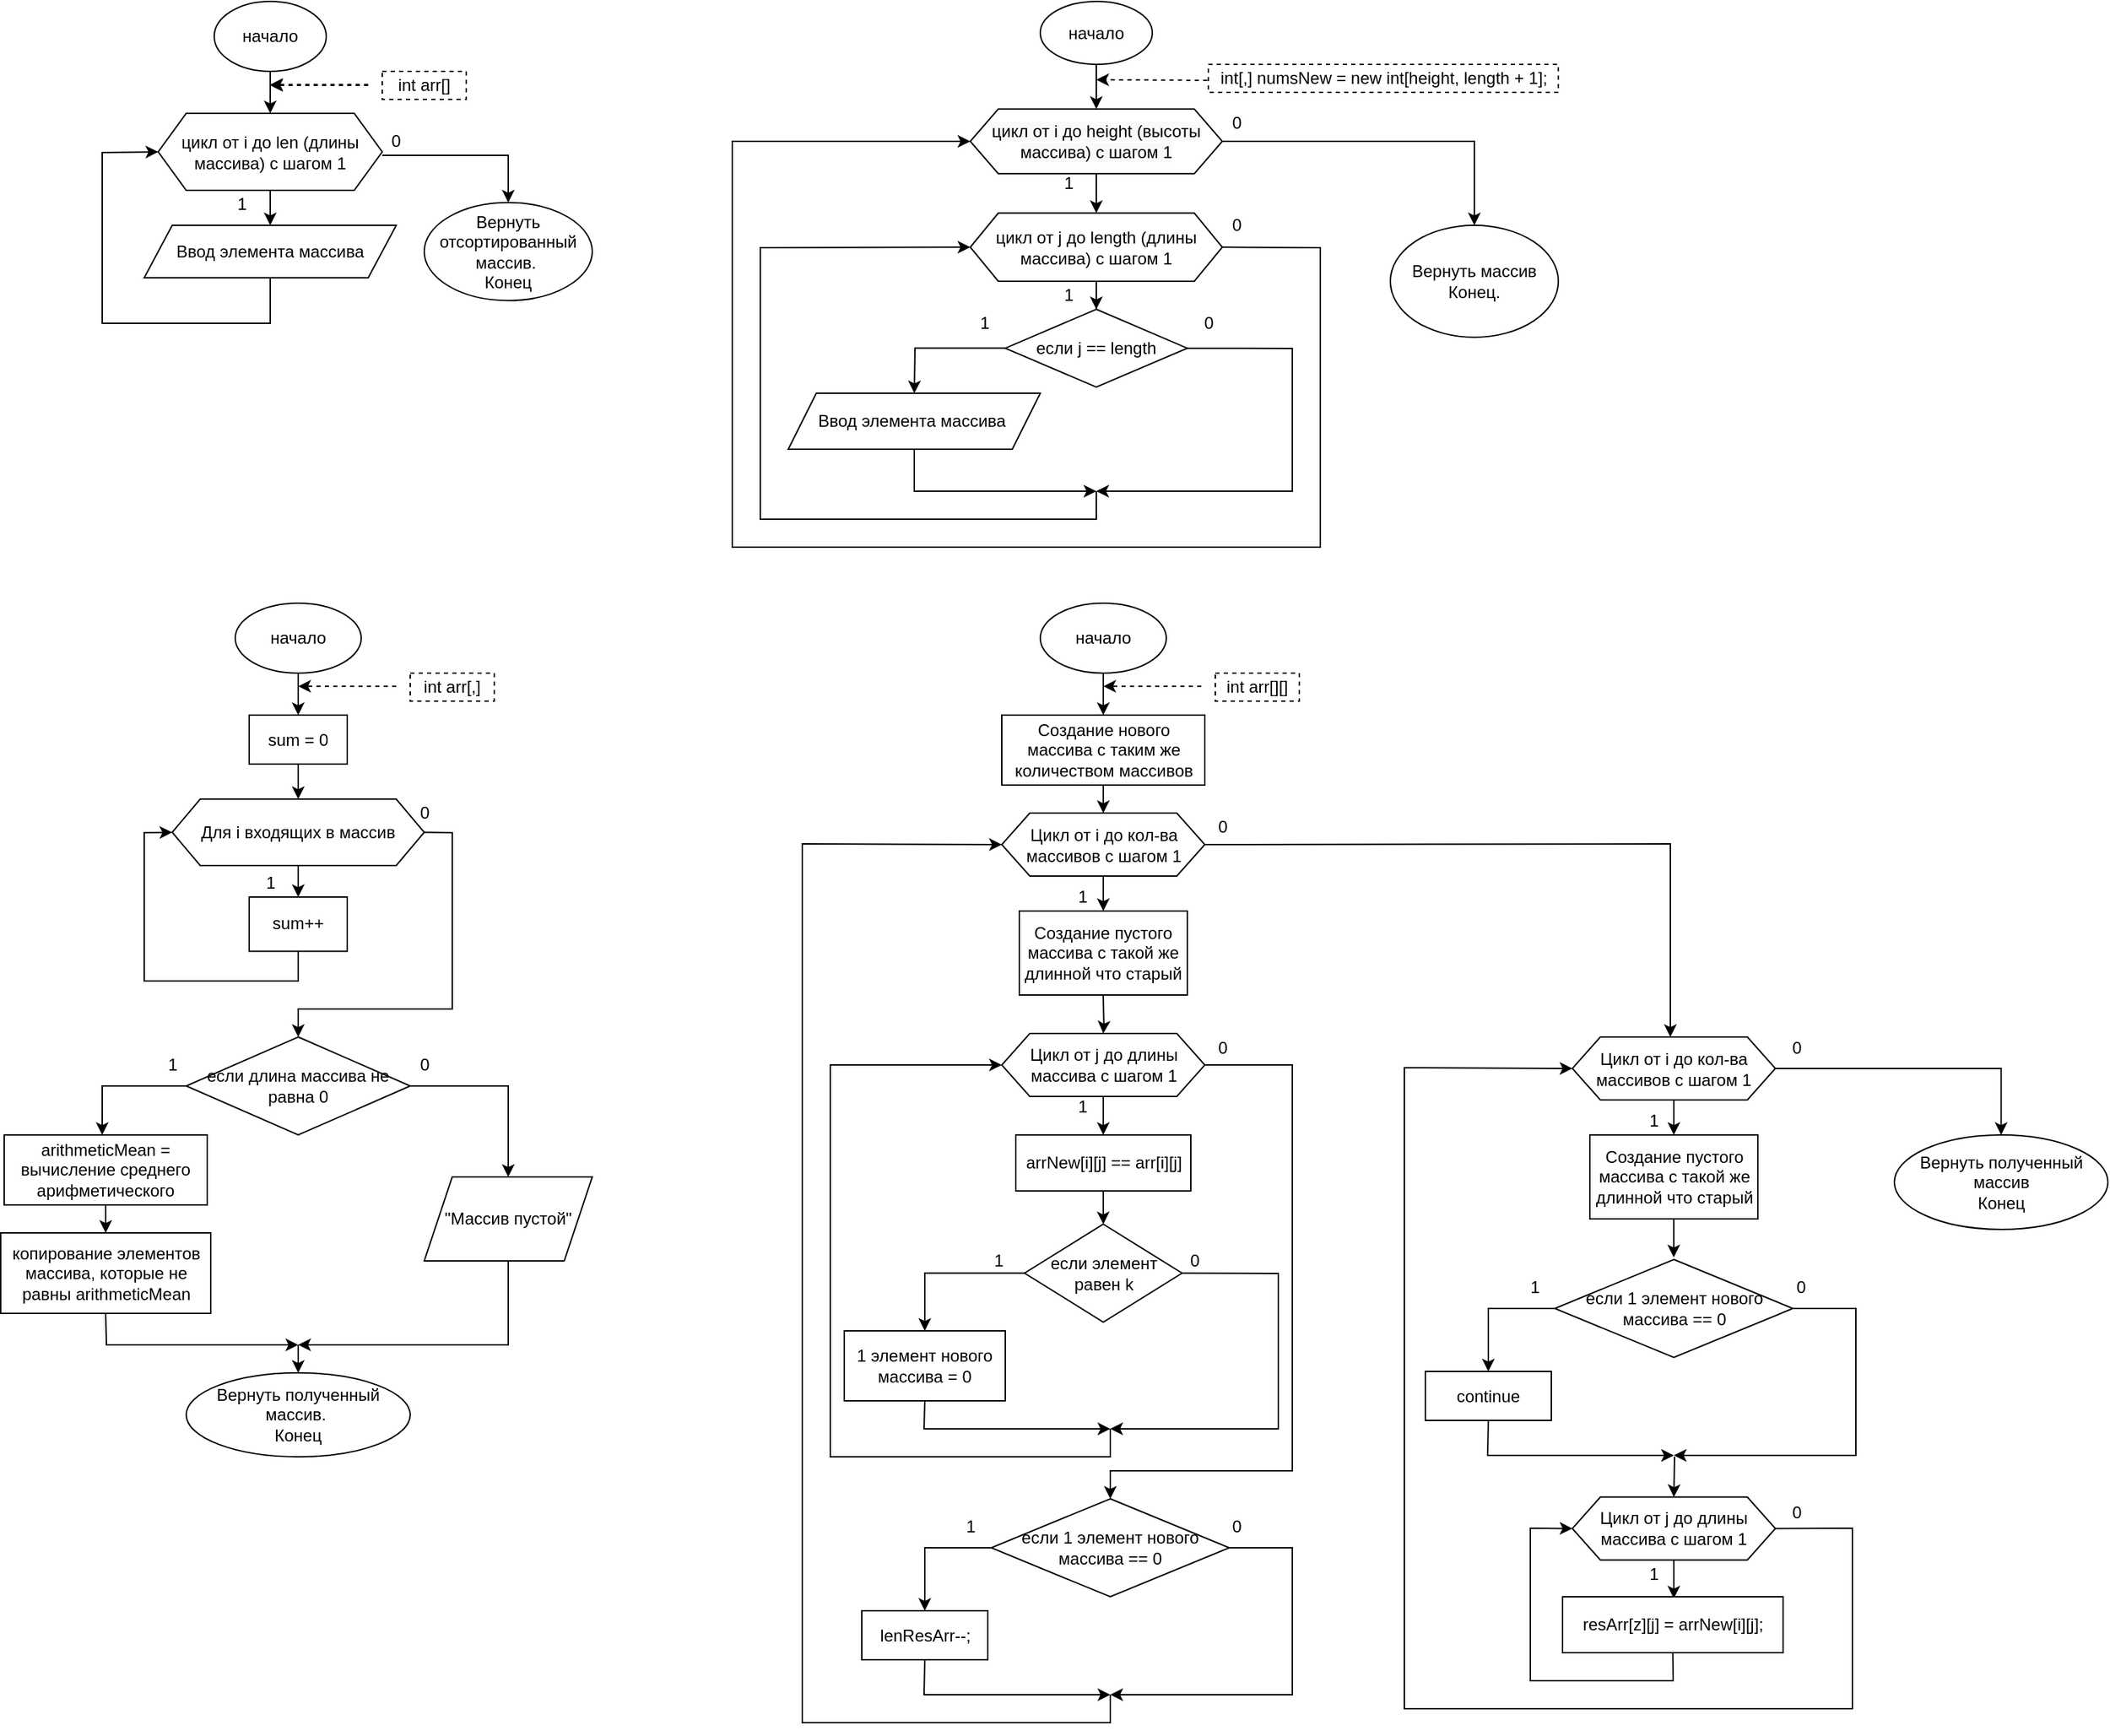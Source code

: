 <mxfile version="13.9.9" type="device"><diagram id="YvE3ww9FuUtWUQt_kFF2" name="Страница 1"><mxGraphModel dx="2557" dy="1012" grid="1" gridSize="10" guides="1" tooltips="1" connect="1" arrows="1" fold="1" page="1" pageScale="1" pageWidth="827" pageHeight="1169" math="0" shadow="0"><root><mxCell id="0"/><mxCell id="1" parent="0"/><mxCell id="-EGvyK6pEP8pN913MY3S-3" value="" style="edgeStyle=orthogonalEdgeStyle;rounded=0;orthogonalLoop=1;jettySize=auto;html=1;" parent="1" source="-EGvyK6pEP8pN913MY3S-1" target="-EGvyK6pEP8pN913MY3S-2" edge="1"><mxGeometry relative="1" as="geometry"/></mxCell><mxCell id="-EGvyK6pEP8pN913MY3S-1" value="начало" style="ellipse;whiteSpace=wrap;html=1;" parent="1" vertex="1"><mxGeometry x="120" y="40" width="80" height="50" as="geometry"/></mxCell><mxCell id="-EGvyK6pEP8pN913MY3S-5" value="" style="edgeStyle=orthogonalEdgeStyle;rounded=0;orthogonalLoop=1;jettySize=auto;html=1;" parent="1" source="-EGvyK6pEP8pN913MY3S-2" target="-EGvyK6pEP8pN913MY3S-4" edge="1"><mxGeometry relative="1" as="geometry"/></mxCell><mxCell id="-EGvyK6pEP8pN913MY3S-2" value="цикл от i до len (длины массива) с шагом 1" style="shape=hexagon;perimeter=hexagonPerimeter2;whiteSpace=wrap;html=1;fixedSize=1;" parent="1" vertex="1"><mxGeometry x="80" y="120" width="160" height="55" as="geometry"/></mxCell><mxCell id="-EGvyK6pEP8pN913MY3S-4" value="Ввод элемента массива" style="shape=parallelogram;perimeter=parallelogramPerimeter;whiteSpace=wrap;html=1;fixedSize=1;" parent="1" vertex="1"><mxGeometry x="70" y="200" width="180" height="37.5" as="geometry"/></mxCell><mxCell id="-EGvyK6pEP8pN913MY3S-6" value="" style="endArrow=classic;html=1;exitX=0.5;exitY=1;exitDx=0;exitDy=0;entryX=0;entryY=0.5;entryDx=0;entryDy=0;rounded=0;" parent="1" source="-EGvyK6pEP8pN913MY3S-4" target="-EGvyK6pEP8pN913MY3S-2" edge="1"><mxGeometry width="50" height="50" relative="1" as="geometry"><mxPoint x="390" y="250" as="sourcePoint"/><mxPoint x="440" y="200" as="targetPoint"/><Array as="points"><mxPoint x="160" y="270"/><mxPoint x="40" y="270"/><mxPoint x="40" y="148"/></Array></mxGeometry></mxCell><mxCell id="-EGvyK6pEP8pN913MY3S-7" value="1" style="text;html=1;strokeColor=none;fillColor=none;align=center;verticalAlign=middle;whiteSpace=wrap;rounded=0;" parent="1" vertex="1"><mxGeometry x="120" y="175" width="40" height="20" as="geometry"/></mxCell><mxCell id="-EGvyK6pEP8pN913MY3S-9" style="edgeStyle=orthogonalEdgeStyle;rounded=0;orthogonalLoop=1;jettySize=auto;html=1;exitX=0.25;exitY=1;exitDx=0;exitDy=0;" parent="1" source="-EGvyK6pEP8pN913MY3S-8" target="-EGvyK6pEP8pN913MY3S-10" edge="1"><mxGeometry relative="1" as="geometry"><mxPoint x="330" y="180" as="targetPoint"/><Array as="points"><mxPoint x="330" y="150"/></Array></mxGeometry></mxCell><mxCell id="-EGvyK6pEP8pN913MY3S-8" value="0" style="text;html=1;strokeColor=none;fillColor=none;align=center;verticalAlign=middle;whiteSpace=wrap;rounded=0;" parent="1" vertex="1"><mxGeometry x="230" y="130" width="40" height="20" as="geometry"/></mxCell><mxCell id="-EGvyK6pEP8pN913MY3S-10" value="Вернуть отсортированный массив.&amp;nbsp;&lt;br&gt;Конец" style="ellipse;whiteSpace=wrap;html=1;" parent="1" vertex="1"><mxGeometry x="270" y="183.75" width="120" height="70" as="geometry"/></mxCell><mxCell id="-EGvyK6pEP8pN913MY3S-15" value="" style="edgeStyle=orthogonalEdgeStyle;rounded=0;orthogonalLoop=1;jettySize=auto;html=1;" parent="1" source="-EGvyK6pEP8pN913MY3S-11" target="-EGvyK6pEP8pN913MY3S-14" edge="1"><mxGeometry relative="1" as="geometry"/></mxCell><mxCell id="-EGvyK6pEP8pN913MY3S-11" value="начало" style="ellipse;whiteSpace=wrap;html=1;" parent="1" vertex="1"><mxGeometry x="710" y="40" width="80" height="45" as="geometry"/></mxCell><mxCell id="-EGvyK6pEP8pN913MY3S-12" value="int arr[]" style="text;html=1;fillColor=none;align=center;verticalAlign=middle;whiteSpace=wrap;rounded=0;strokeColor=#000000;dashed=1;" parent="1" vertex="1"><mxGeometry x="240" y="90" width="60" height="20" as="geometry"/></mxCell><mxCell id="-EGvyK6pEP8pN913MY3S-13" value="" style="endArrow=classic;html=1;dashed=1;" parent="1" edge="1"><mxGeometry width="50" height="50" relative="1" as="geometry"><mxPoint x="230" y="100" as="sourcePoint"/><mxPoint x="160" y="100" as="targetPoint"/></mxGeometry></mxCell><mxCell id="-EGvyK6pEP8pN913MY3S-17" value="" style="edgeStyle=orthogonalEdgeStyle;rounded=0;orthogonalLoop=1;jettySize=auto;html=1;" parent="1" source="-EGvyK6pEP8pN913MY3S-14" target="-EGvyK6pEP8pN913MY3S-16" edge="1"><mxGeometry relative="1" as="geometry"/></mxCell><mxCell id="-EGvyK6pEP8pN913MY3S-14" value="&lt;span style=&quot;color: rgb(0 , 0 , 0) ; font-family: &amp;#34;helvetica&amp;#34; ; font-size: 12px ; font-style: normal ; font-weight: 400 ; letter-spacing: normal ; text-align: center ; text-indent: 0px ; text-transform: none ; word-spacing: 0px ; background-color: rgb(248 , 249 , 250) ; display: inline ; float: none&quot;&gt;цикл от i до height (высоты массива) с шагом 1&lt;/span&gt;" style="shape=hexagon;perimeter=hexagonPerimeter2;whiteSpace=wrap;html=1;fixedSize=1;" parent="1" vertex="1"><mxGeometry x="660" y="116.88" width="180" height="46.25" as="geometry"/></mxCell><mxCell id="-EGvyK6pEP8pN913MY3S-19" value="" style="edgeStyle=orthogonalEdgeStyle;rounded=0;orthogonalLoop=1;jettySize=auto;html=1;" parent="1" source="-EGvyK6pEP8pN913MY3S-16" target="-EGvyK6pEP8pN913MY3S-18" edge="1"><mxGeometry relative="1" as="geometry"/></mxCell><mxCell id="-EGvyK6pEP8pN913MY3S-16" value="&lt;span style=&quot;font-family: &amp;#34;helvetica&amp;#34;&quot;&gt;цикл от j до length (длины массива) с шагом 1&lt;/span&gt;" style="shape=hexagon;perimeter=hexagonPerimeter2;whiteSpace=wrap;html=1;fixedSize=1;" parent="1" vertex="1"><mxGeometry x="660" y="191.25" width="180" height="48.75" as="geometry"/></mxCell><mxCell id="-EGvyK6pEP8pN913MY3S-21" value="" style="edgeStyle=orthogonalEdgeStyle;rounded=0;orthogonalLoop=1;jettySize=auto;html=1;" parent="1" source="-EGvyK6pEP8pN913MY3S-18" edge="1"><mxGeometry relative="1" as="geometry"><mxPoint x="620" y="319.995" as="targetPoint"/></mxGeometry></mxCell><mxCell id="-EGvyK6pEP8pN913MY3S-18" value="если j == length" style="rhombus;whiteSpace=wrap;html=1;" parent="1" vertex="1"><mxGeometry x="685" y="260" width="130" height="55.63" as="geometry"/></mxCell><mxCell id="-EGvyK6pEP8pN913MY3S-22" value="Ввод элемента массива&amp;nbsp;" style="shape=parallelogram;perimeter=parallelogramPerimeter;whiteSpace=wrap;html=1;fixedSize=1;strokeColor=#000000;" parent="1" vertex="1"><mxGeometry x="530" y="320" width="180" height="40" as="geometry"/></mxCell><mxCell id="-EGvyK6pEP8pN913MY3S-23" value="int[,] numsNew = new int[height, length + 1];" style="text;html=1;align=center;verticalAlign=middle;resizable=0;points=[];autosize=1;dashed=1;strokeColor=#000000;" parent="1" vertex="1"><mxGeometry x="830" y="85" width="250" height="20" as="geometry"/></mxCell><mxCell id="-EGvyK6pEP8pN913MY3S-24" value="" style="endArrow=classic;html=1;exitX=-0.003;exitY=0.57;exitDx=0;exitDy=0;exitPerimeter=0;dashed=1;" parent="1" source="-EGvyK6pEP8pN913MY3S-23" edge="1"><mxGeometry width="50" height="50" relative="1" as="geometry"><mxPoint x="690" y="290" as="sourcePoint"/><mxPoint x="750" y="96" as="targetPoint"/></mxGeometry></mxCell><mxCell id="-EGvyK6pEP8pN913MY3S-25" value="1" style="text;html=1;align=center;verticalAlign=middle;resizable=0;points=[];autosize=1;" parent="1" vertex="1"><mxGeometry x="720" y="160" width="20" height="20" as="geometry"/></mxCell><mxCell id="-EGvyK6pEP8pN913MY3S-26" value="1" style="text;html=1;align=center;verticalAlign=middle;resizable=0;points=[];autosize=1;" parent="1" vertex="1"><mxGeometry x="720" y="240" width="20" height="20" as="geometry"/></mxCell><mxCell id="-EGvyK6pEP8pN913MY3S-27" value="1" style="text;html=1;align=center;verticalAlign=middle;resizable=0;points=[];autosize=1;" parent="1" vertex="1"><mxGeometry x="660" y="260" width="20" height="20" as="geometry"/></mxCell><mxCell id="-EGvyK6pEP8pN913MY3S-28" value="0" style="text;html=1;align=center;verticalAlign=middle;resizable=0;points=[];autosize=1;" parent="1" vertex="1"><mxGeometry x="820" y="260" width="20" height="20" as="geometry"/></mxCell><mxCell id="-EGvyK6pEP8pN913MY3S-29" value="" style="endArrow=classic;html=1;exitX=0.5;exitY=1;exitDx=0;exitDy=0;rounded=0;" parent="1" source="-EGvyK6pEP8pN913MY3S-22" edge="1"><mxGeometry width="50" height="50" relative="1" as="geometry"><mxPoint x="690" y="290" as="sourcePoint"/><mxPoint x="750" y="390" as="targetPoint"/><Array as="points"><mxPoint x="620" y="390"/></Array></mxGeometry></mxCell><mxCell id="-EGvyK6pEP8pN913MY3S-30" value="" style="endArrow=classic;html=1;rounded=0;exitX=1;exitY=0.5;exitDx=0;exitDy=0;" parent="1" source="-EGvyK6pEP8pN913MY3S-18" edge="1"><mxGeometry width="50" height="50" relative="1" as="geometry"><mxPoint x="690" y="290" as="sourcePoint"/><mxPoint x="750" y="390" as="targetPoint"/><Array as="points"><mxPoint x="890" y="288"/><mxPoint x="890" y="390"/></Array></mxGeometry></mxCell><mxCell id="-EGvyK6pEP8pN913MY3S-31" value="" style="endArrow=classic;html=1;rounded=0;entryX=0;entryY=0.5;entryDx=0;entryDy=0;" parent="1" target="-EGvyK6pEP8pN913MY3S-16" edge="1"><mxGeometry width="50" height="50" relative="1" as="geometry"><mxPoint x="750" y="390" as="sourcePoint"/><mxPoint x="620" y="240" as="targetPoint"/><Array as="points"><mxPoint x="750" y="410"/><mxPoint x="510" y="410"/><mxPoint x="510" y="216"/></Array></mxGeometry></mxCell><mxCell id="-EGvyK6pEP8pN913MY3S-32" value="" style="endArrow=classic;html=1;exitX=1;exitY=0.5;exitDx=0;exitDy=0;rounded=0;entryX=0;entryY=0.5;entryDx=0;entryDy=0;" parent="1" source="-EGvyK6pEP8pN913MY3S-16" target="-EGvyK6pEP8pN913MY3S-14" edge="1"><mxGeometry width="50" height="50" relative="1" as="geometry"><mxPoint x="570" y="290" as="sourcePoint"/><mxPoint x="620" y="240" as="targetPoint"/><Array as="points"><mxPoint x="910" y="216"/><mxPoint x="910" y="430"/><mxPoint x="490" y="430"/><mxPoint x="490" y="140"/></Array></mxGeometry></mxCell><mxCell id="-EGvyK6pEP8pN913MY3S-34" value="Вернуть массив&lt;br&gt;Конец." style="ellipse;whiteSpace=wrap;html=1;strokeColor=#000000;" parent="1" vertex="1"><mxGeometry x="960" y="200" width="120" height="80" as="geometry"/></mxCell><mxCell id="-EGvyK6pEP8pN913MY3S-35" value="" style="endArrow=classic;html=1;exitX=1;exitY=0.5;exitDx=0;exitDy=0;entryX=0.5;entryY=0;entryDx=0;entryDy=0;rounded=0;" parent="1" source="-EGvyK6pEP8pN913MY3S-14" target="-EGvyK6pEP8pN913MY3S-34" edge="1"><mxGeometry width="50" height="50" relative="1" as="geometry"><mxPoint x="690" y="290" as="sourcePoint"/><mxPoint x="740" y="240" as="targetPoint"/><Array as="points"><mxPoint x="1020" y="140"/></Array></mxGeometry></mxCell><mxCell id="-EGvyK6pEP8pN913MY3S-36" value="0" style="text;html=1;align=center;verticalAlign=middle;resizable=0;points=[];autosize=1;" parent="1" vertex="1"><mxGeometry x="840" y="190" width="20" height="20" as="geometry"/></mxCell><mxCell id="-EGvyK6pEP8pN913MY3S-37" value="0" style="text;html=1;align=center;verticalAlign=middle;resizable=0;points=[];autosize=1;" parent="1" vertex="1"><mxGeometry x="840" y="116.88" width="20" height="20" as="geometry"/></mxCell><mxCell id="VKyMRZ_45ae_MvcnyKHs-5" value="" style="edgeStyle=orthogonalEdgeStyle;rounded=0;orthogonalLoop=1;jettySize=auto;html=1;" edge="1" parent="1" source="VKyMRZ_45ae_MvcnyKHs-1" target="VKyMRZ_45ae_MvcnyKHs-4"><mxGeometry relative="1" as="geometry"/></mxCell><mxCell id="VKyMRZ_45ae_MvcnyKHs-1" value="начало" style="ellipse;whiteSpace=wrap;html=1;" vertex="1" parent="1"><mxGeometry x="135" y="470" width="90" height="50" as="geometry"/></mxCell><mxCell id="VKyMRZ_45ae_MvcnyKHs-7" value="" style="edgeStyle=orthogonalEdgeStyle;rounded=0;orthogonalLoop=1;jettySize=auto;html=1;" edge="1" parent="1" source="VKyMRZ_45ae_MvcnyKHs-4" target="VKyMRZ_45ae_MvcnyKHs-6"><mxGeometry relative="1" as="geometry"/></mxCell><mxCell id="VKyMRZ_45ae_MvcnyKHs-4" value="sum = 0" style="whiteSpace=wrap;html=1;" vertex="1" parent="1"><mxGeometry x="145" y="550" width="70" height="35" as="geometry"/></mxCell><mxCell id="VKyMRZ_45ae_MvcnyKHs-9" value="" style="edgeStyle=orthogonalEdgeStyle;rounded=0;orthogonalLoop=1;jettySize=auto;html=1;" edge="1" parent="1" source="VKyMRZ_45ae_MvcnyKHs-6" target="VKyMRZ_45ae_MvcnyKHs-8"><mxGeometry relative="1" as="geometry"/></mxCell><mxCell id="VKyMRZ_45ae_MvcnyKHs-6" value="Для i входящих в массив" style="shape=hexagon;perimeter=hexagonPerimeter2;whiteSpace=wrap;html=1;fixedSize=1;" vertex="1" parent="1"><mxGeometry x="90" y="610" width="180" height="47.5" as="geometry"/></mxCell><mxCell id="VKyMRZ_45ae_MvcnyKHs-8" value="sum++" style="whiteSpace=wrap;html=1;" vertex="1" parent="1"><mxGeometry x="145" y="680" width="70" height="38.75" as="geometry"/></mxCell><mxCell id="VKyMRZ_45ae_MvcnyKHs-11" value="" style="endArrow=classic;html=1;rounded=0;entryX=0;entryY=0.5;entryDx=0;entryDy=0;exitX=0.5;exitY=1;exitDx=0;exitDy=0;" edge="1" parent="1" source="VKyMRZ_45ae_MvcnyKHs-8" target="VKyMRZ_45ae_MvcnyKHs-6"><mxGeometry width="50" height="50" relative="1" as="geometry"><mxPoint x="320" y="500" as="sourcePoint"/><mxPoint x="370" y="450" as="targetPoint"/><Array as="points"><mxPoint x="180" y="740"/><mxPoint x="70" y="740"/><mxPoint x="70" y="634"/></Array></mxGeometry></mxCell><mxCell id="VKyMRZ_45ae_MvcnyKHs-12" value="" style="endArrow=classic;html=1;exitX=1;exitY=0.5;exitDx=0;exitDy=0;rounded=0;" edge="1" parent="1" source="VKyMRZ_45ae_MvcnyKHs-6"><mxGeometry width="50" height="50" relative="1" as="geometry"><mxPoint x="320" y="500" as="sourcePoint"/><mxPoint x="180" y="780" as="targetPoint"/><Array as="points"><mxPoint x="290" y="634"/><mxPoint x="290" y="760"/><mxPoint x="180" y="760"/></Array></mxGeometry></mxCell><mxCell id="VKyMRZ_45ae_MvcnyKHs-15" value="" style="edgeStyle=orthogonalEdgeStyle;rounded=0;orthogonalLoop=1;jettySize=auto;html=1;startArrow=none;startFill=0;" edge="1" parent="1" source="VKyMRZ_45ae_MvcnyKHs-13" target="VKyMRZ_45ae_MvcnyKHs-14"><mxGeometry relative="1" as="geometry"><Array as="points"><mxPoint x="180" y="815"/><mxPoint x="40" y="815"/></Array></mxGeometry></mxCell><mxCell id="VKyMRZ_45ae_MvcnyKHs-20" value="" style="edgeStyle=orthogonalEdgeStyle;rounded=0;orthogonalLoop=1;jettySize=auto;html=1;startArrow=none;startFill=0;" edge="1" parent="1" source="VKyMRZ_45ae_MvcnyKHs-13" target="VKyMRZ_45ae_MvcnyKHs-19"><mxGeometry relative="1" as="geometry"/></mxCell><mxCell id="VKyMRZ_45ae_MvcnyKHs-13" value="если длина массива не равна 0" style="rhombus;whiteSpace=wrap;html=1;" vertex="1" parent="1"><mxGeometry x="100" y="780" width="160" height="70" as="geometry"/></mxCell><mxCell id="VKyMRZ_45ae_MvcnyKHs-17" value="" style="edgeStyle=orthogonalEdgeStyle;rounded=0;orthogonalLoop=1;jettySize=auto;html=1;startArrow=none;startFill=0;" edge="1" parent="1" source="VKyMRZ_45ae_MvcnyKHs-14" target="VKyMRZ_45ae_MvcnyKHs-16"><mxGeometry relative="1" as="geometry"/></mxCell><mxCell id="VKyMRZ_45ae_MvcnyKHs-14" value="arithmeticMean = вычисление среднего арифметического" style="whiteSpace=wrap;html=1;" vertex="1" parent="1"><mxGeometry x="-30" y="850" width="145" height="50" as="geometry"/></mxCell><mxCell id="VKyMRZ_45ae_MvcnyKHs-16" value="копирование элементов массива, которые не равны&amp;nbsp;arithmeticMean" style="whiteSpace=wrap;html=1;" vertex="1" parent="1"><mxGeometry x="-32.5" y="920" width="150" height="57.5" as="geometry"/></mxCell><mxCell id="VKyMRZ_45ae_MvcnyKHs-19" value="&quot;Массив пустой&quot;" style="shape=parallelogram;perimeter=parallelogramPerimeter;whiteSpace=wrap;html=1;fixedSize=1;" vertex="1" parent="1"><mxGeometry x="270" y="880" width="120" height="60" as="geometry"/></mxCell><mxCell id="VKyMRZ_45ae_MvcnyKHs-21" value="" style="endArrow=classic;html=1;rounded=0;exitX=0.5;exitY=1;exitDx=0;exitDy=0;" edge="1" parent="1" source="VKyMRZ_45ae_MvcnyKHs-16"><mxGeometry width="50" height="50" relative="1" as="geometry"><mxPoint x="320" y="910" as="sourcePoint"/><mxPoint x="180" y="1000" as="targetPoint"/><Array as="points"><mxPoint x="43" y="1000"/></Array></mxGeometry></mxCell><mxCell id="VKyMRZ_45ae_MvcnyKHs-22" value="" style="endArrow=classic;html=1;exitX=0.5;exitY=1;exitDx=0;exitDy=0;rounded=0;" edge="1" parent="1" source="VKyMRZ_45ae_MvcnyKHs-19"><mxGeometry width="50" height="50" relative="1" as="geometry"><mxPoint x="320" y="910" as="sourcePoint"/><mxPoint x="180" y="1000" as="targetPoint"/><Array as="points"><mxPoint x="330" y="1000"/></Array></mxGeometry></mxCell><mxCell id="VKyMRZ_45ae_MvcnyKHs-23" value="" style="endArrow=classic;html=1;" edge="1" parent="1" target="VKyMRZ_45ae_MvcnyKHs-24"><mxGeometry width="50" height="50" relative="1" as="geometry"><mxPoint x="180" y="1000" as="sourcePoint"/><mxPoint x="180" y="1030" as="targetPoint"/></mxGeometry></mxCell><mxCell id="VKyMRZ_45ae_MvcnyKHs-24" value="Вернуть полученный массив.&amp;nbsp;&lt;br&gt;Конец" style="ellipse;whiteSpace=wrap;html=1;" vertex="1" parent="1"><mxGeometry x="100" y="1020" width="160" height="60" as="geometry"/></mxCell><mxCell id="VKyMRZ_45ae_MvcnyKHs-25" value="1" style="text;html=1;align=center;verticalAlign=middle;resizable=0;points=[];autosize=1;" vertex="1" parent="1"><mxGeometry x="150" y="660" width="20" height="20" as="geometry"/></mxCell><mxCell id="VKyMRZ_45ae_MvcnyKHs-26" value="0" style="text;html=1;align=center;verticalAlign=middle;resizable=0;points=[];autosize=1;" vertex="1" parent="1"><mxGeometry x="260" y="610" width="20" height="20" as="geometry"/></mxCell><mxCell id="VKyMRZ_45ae_MvcnyKHs-27" value="1" style="text;html=1;align=center;verticalAlign=middle;resizable=0;points=[];autosize=1;" vertex="1" parent="1"><mxGeometry x="80" y="790" width="20" height="20" as="geometry"/></mxCell><mxCell id="VKyMRZ_45ae_MvcnyKHs-28" value="0" style="text;html=1;align=center;verticalAlign=middle;resizable=0;points=[];autosize=1;" vertex="1" parent="1"><mxGeometry x="260" y="790" width="20" height="20" as="geometry"/></mxCell><mxCell id="VKyMRZ_45ae_MvcnyKHs-29" value="" style="endArrow=classic;html=1;dashed=1;" edge="1" parent="1"><mxGeometry width="50" height="50" relative="1" as="geometry"><mxPoint x="230" y="99.41" as="sourcePoint"/><mxPoint x="160" y="99.41" as="targetPoint"/></mxGeometry></mxCell><mxCell id="VKyMRZ_45ae_MvcnyKHs-31" value="int arr[,]" style="text;html=1;fillColor=none;align=center;verticalAlign=middle;whiteSpace=wrap;rounded=0;strokeColor=#000000;dashed=1;" vertex="1" parent="1"><mxGeometry x="260" y="520" width="60" height="20" as="geometry"/></mxCell><mxCell id="VKyMRZ_45ae_MvcnyKHs-32" value="" style="endArrow=classic;html=1;dashed=1;" edge="1" parent="1"><mxGeometry width="50" height="50" relative="1" as="geometry"><mxPoint x="250" y="529.41" as="sourcePoint"/><mxPoint x="180" y="529.41" as="targetPoint"/></mxGeometry></mxCell><mxCell id="VKyMRZ_45ae_MvcnyKHs-33" value="" style="edgeStyle=orthogonalEdgeStyle;rounded=0;orthogonalLoop=1;jettySize=auto;html=1;" edge="1" parent="1" source="VKyMRZ_45ae_MvcnyKHs-34"><mxGeometry relative="1" as="geometry"><mxPoint x="755" y="550.0" as="targetPoint"/></mxGeometry></mxCell><mxCell id="VKyMRZ_45ae_MvcnyKHs-34" value="начало" style="ellipse;whiteSpace=wrap;html=1;" vertex="1" parent="1"><mxGeometry x="710" y="470" width="90" height="50" as="geometry"/></mxCell><mxCell id="VKyMRZ_45ae_MvcnyKHs-35" value="int arr[][]" style="text;html=1;fillColor=none;align=center;verticalAlign=middle;whiteSpace=wrap;rounded=0;strokeColor=#000000;dashed=1;" vertex="1" parent="1"><mxGeometry x="835" y="520" width="60" height="20" as="geometry"/></mxCell><mxCell id="VKyMRZ_45ae_MvcnyKHs-36" value="" style="endArrow=classic;html=1;dashed=1;" edge="1" parent="1"><mxGeometry width="50" height="50" relative="1" as="geometry"><mxPoint x="825" y="529.41" as="sourcePoint"/><mxPoint x="755" y="529.41" as="targetPoint"/></mxGeometry></mxCell><mxCell id="VKyMRZ_45ae_MvcnyKHs-39" value="" style="edgeStyle=orthogonalEdgeStyle;rounded=0;orthogonalLoop=1;jettySize=auto;html=1;startArrow=none;startFill=0;" edge="1" parent="1" source="VKyMRZ_45ae_MvcnyKHs-37" target="VKyMRZ_45ae_MvcnyKHs-38"><mxGeometry relative="1" as="geometry"/></mxCell><mxCell id="VKyMRZ_45ae_MvcnyKHs-37" value="Создание нового массива с таким же количеством массивов" style="rounded=0;whiteSpace=wrap;html=1;" vertex="1" parent="1"><mxGeometry x="682.5" y="550" width="145" height="50" as="geometry"/></mxCell><mxCell id="VKyMRZ_45ae_MvcnyKHs-41" value="" style="edgeStyle=orthogonalEdgeStyle;rounded=0;orthogonalLoop=1;jettySize=auto;html=1;startArrow=none;startFill=0;" edge="1" parent="1" source="VKyMRZ_45ae_MvcnyKHs-38" target="VKyMRZ_45ae_MvcnyKHs-40"><mxGeometry relative="1" as="geometry"/></mxCell><mxCell id="VKyMRZ_45ae_MvcnyKHs-38" value="Цикл от i до кол-ва массивов с шагом 1" style="shape=hexagon;perimeter=hexagonPerimeter2;whiteSpace=wrap;html=1;fixedSize=1;rounded=0;" vertex="1" parent="1"><mxGeometry x="682.5" y="620" width="145" height="45" as="geometry"/></mxCell><mxCell id="VKyMRZ_45ae_MvcnyKHs-40" value="Создание пустого массива с такой же длинной что старый" style="whiteSpace=wrap;html=1;rounded=0;" vertex="1" parent="1"><mxGeometry x="695" y="690" width="120" height="60" as="geometry"/></mxCell><mxCell id="VKyMRZ_45ae_MvcnyKHs-42" value="" style="edgeStyle=orthogonalEdgeStyle;rounded=0;orthogonalLoop=1;jettySize=auto;html=1;startArrow=none;startFill=0;" edge="1" parent="1" target="VKyMRZ_45ae_MvcnyKHs-43"><mxGeometry relative="1" as="geometry"><mxPoint x="754.941" y="750.0" as="sourcePoint"/></mxGeometry></mxCell><mxCell id="VKyMRZ_45ae_MvcnyKHs-45" value="" style="edgeStyle=orthogonalEdgeStyle;rounded=0;orthogonalLoop=1;jettySize=auto;html=1;startArrow=none;startFill=0;" edge="1" parent="1" source="VKyMRZ_45ae_MvcnyKHs-43" target="VKyMRZ_45ae_MvcnyKHs-44"><mxGeometry relative="1" as="geometry"/></mxCell><mxCell id="VKyMRZ_45ae_MvcnyKHs-43" value="Цикл от j до длины массива с шагом 1" style="shape=hexagon;perimeter=hexagonPerimeter2;whiteSpace=wrap;html=1;fixedSize=1;rounded=0;" vertex="1" parent="1"><mxGeometry x="682.5" y="777.5" width="145" height="45" as="geometry"/></mxCell><mxCell id="VKyMRZ_45ae_MvcnyKHs-47" value="" style="edgeStyle=orthogonalEdgeStyle;rounded=0;orthogonalLoop=1;jettySize=auto;html=1;startArrow=none;startFill=0;" edge="1" parent="1" source="VKyMRZ_45ae_MvcnyKHs-44" target="VKyMRZ_45ae_MvcnyKHs-46"><mxGeometry relative="1" as="geometry"/></mxCell><mxCell id="VKyMRZ_45ae_MvcnyKHs-44" value="arrNew[i][j] == arr[i][j]" style="whiteSpace=wrap;html=1;rounded=0;" vertex="1" parent="1"><mxGeometry x="692.5" y="850" width="125" height="40" as="geometry"/></mxCell><mxCell id="VKyMRZ_45ae_MvcnyKHs-49" value="" style="edgeStyle=orthogonalEdgeStyle;rounded=0;orthogonalLoop=1;jettySize=auto;html=1;startArrow=none;startFill=0;" edge="1" parent="1" source="VKyMRZ_45ae_MvcnyKHs-46" target="VKyMRZ_45ae_MvcnyKHs-48"><mxGeometry relative="1" as="geometry"/></mxCell><mxCell id="VKyMRZ_45ae_MvcnyKHs-46" value="если элемент равен k" style="rhombus;whiteSpace=wrap;html=1;rounded=0;" vertex="1" parent="1"><mxGeometry x="698.75" y="913.75" width="112.5" height="70" as="geometry"/></mxCell><mxCell id="VKyMRZ_45ae_MvcnyKHs-48" value="1 элемент нового массива = 0" style="whiteSpace=wrap;html=1;rounded=0;" vertex="1" parent="1"><mxGeometry x="570" y="990" width="115" height="50" as="geometry"/></mxCell><mxCell id="VKyMRZ_45ae_MvcnyKHs-50" value="" style="endArrow=classic;html=1;exitX=0.5;exitY=1;exitDx=0;exitDy=0;rounded=0;" edge="1" parent="1" source="VKyMRZ_45ae_MvcnyKHs-48"><mxGeometry width="50" height="50" relative="1" as="geometry"><mxPoint x="660" y="950" as="sourcePoint"/><mxPoint x="760" y="1060" as="targetPoint"/><Array as="points"><mxPoint x="627" y="1060"/></Array></mxGeometry></mxCell><mxCell id="VKyMRZ_45ae_MvcnyKHs-51" value="" style="endArrow=classic;html=1;rounded=0;exitX=1;exitY=0.5;exitDx=0;exitDy=0;" edge="1" parent="1" source="VKyMRZ_45ae_MvcnyKHs-46"><mxGeometry width="50" height="50" relative="1" as="geometry"><mxPoint x="660" y="950" as="sourcePoint"/><mxPoint x="760" y="1060" as="targetPoint"/><Array as="points"><mxPoint x="880" y="949"/><mxPoint x="880" y="1060"/></Array></mxGeometry></mxCell><mxCell id="VKyMRZ_45ae_MvcnyKHs-52" value="" style="endArrow=classic;html=1;rounded=0;entryX=0;entryY=0.5;entryDx=0;entryDy=0;" edge="1" parent="1" target="VKyMRZ_45ae_MvcnyKHs-43"><mxGeometry width="50" height="50" relative="1" as="geometry"><mxPoint x="760" y="1060" as="sourcePoint"/><mxPoint x="710" y="900" as="targetPoint"/><Array as="points"><mxPoint x="760" y="1080"/><mxPoint x="560" y="1080"/><mxPoint x="560" y="800"/></Array></mxGeometry></mxCell><mxCell id="VKyMRZ_45ae_MvcnyKHs-53" value="" style="endArrow=classic;html=1;rounded=0;exitX=1;exitY=0.5;exitDx=0;exitDy=0;" edge="1" parent="1" source="VKyMRZ_45ae_MvcnyKHs-43"><mxGeometry width="50" height="50" relative="1" as="geometry"><mxPoint x="660" y="950" as="sourcePoint"/><mxPoint x="760" y="1110" as="targetPoint"/><Array as="points"><mxPoint x="890" y="800"/><mxPoint x="890" y="1090"/><mxPoint x="760" y="1090"/></Array></mxGeometry></mxCell><mxCell id="VKyMRZ_45ae_MvcnyKHs-56" value="" style="edgeStyle=orthogonalEdgeStyle;rounded=0;orthogonalLoop=1;jettySize=auto;html=1;startArrow=none;startFill=0;" edge="1" parent="1" source="VKyMRZ_45ae_MvcnyKHs-54" target="VKyMRZ_45ae_MvcnyKHs-55"><mxGeometry relative="1" as="geometry"/></mxCell><mxCell id="VKyMRZ_45ae_MvcnyKHs-54" value="если 1 элемент нового массива == 0" style="rhombus;whiteSpace=wrap;html=1;" vertex="1" parent="1"><mxGeometry x="675" y="1110" width="170" height="70" as="geometry"/></mxCell><mxCell id="VKyMRZ_45ae_MvcnyKHs-55" value="lenResArr--;" style="whiteSpace=wrap;html=1;" vertex="1" parent="1"><mxGeometry x="582.5" y="1190" width="90" height="35" as="geometry"/></mxCell><mxCell id="VKyMRZ_45ae_MvcnyKHs-57" value="" style="endArrow=classic;html=1;rounded=0;exitX=0.5;exitY=1;exitDx=0;exitDy=0;" edge="1" parent="1" source="VKyMRZ_45ae_MvcnyKHs-55"><mxGeometry width="50" height="50" relative="1" as="geometry"><mxPoint x="660" y="1160" as="sourcePoint"/><mxPoint x="760" y="1250" as="targetPoint"/><Array as="points"><mxPoint x="627" y="1250"/></Array></mxGeometry></mxCell><mxCell id="VKyMRZ_45ae_MvcnyKHs-58" value="" style="endArrow=classic;html=1;rounded=0;exitX=1;exitY=0.5;exitDx=0;exitDy=0;" edge="1" parent="1" source="VKyMRZ_45ae_MvcnyKHs-54"><mxGeometry width="50" height="50" relative="1" as="geometry"><mxPoint x="660" y="1160" as="sourcePoint"/><mxPoint x="760" y="1250" as="targetPoint"/><Array as="points"><mxPoint x="890" y="1145"/><mxPoint x="890" y="1250"/></Array></mxGeometry></mxCell><mxCell id="VKyMRZ_45ae_MvcnyKHs-59" value="" style="endArrow=classic;html=1;entryX=0;entryY=0.5;entryDx=0;entryDy=0;rounded=0;" edge="1" parent="1" target="VKyMRZ_45ae_MvcnyKHs-38"><mxGeometry width="50" height="50" relative="1" as="geometry"><mxPoint x="760" y="1250" as="sourcePoint"/><mxPoint x="710" y="1110" as="targetPoint"/><Array as="points"><mxPoint x="760" y="1270"/><mxPoint x="540" y="1270"/><mxPoint x="540" y="642"/></Array></mxGeometry></mxCell><mxCell id="VKyMRZ_45ae_MvcnyKHs-60" value="1" style="text;html=1;align=center;verticalAlign=middle;resizable=0;points=[];autosize=1;" vertex="1" parent="1"><mxGeometry x="650" y="1120" width="20" height="20" as="geometry"/></mxCell><mxCell id="VKyMRZ_45ae_MvcnyKHs-61" value="0" style="text;html=1;align=center;verticalAlign=middle;resizable=0;points=[];autosize=1;" vertex="1" parent="1"><mxGeometry x="840" y="1120" width="20" height="20" as="geometry"/></mxCell><mxCell id="VKyMRZ_45ae_MvcnyKHs-62" value="1" style="text;html=1;align=center;verticalAlign=middle;resizable=0;points=[];autosize=1;" vertex="1" parent="1"><mxGeometry x="670" y="930" width="20" height="20" as="geometry"/></mxCell><mxCell id="VKyMRZ_45ae_MvcnyKHs-63" value="0" style="text;html=1;align=center;verticalAlign=middle;resizable=0;points=[];autosize=1;" vertex="1" parent="1"><mxGeometry x="810" y="930" width="20" height="20" as="geometry"/></mxCell><mxCell id="VKyMRZ_45ae_MvcnyKHs-64" value="1" style="text;html=1;align=center;verticalAlign=middle;resizable=0;points=[];autosize=1;" vertex="1" parent="1"><mxGeometry x="730" y="820" width="20" height="20" as="geometry"/></mxCell><mxCell id="VKyMRZ_45ae_MvcnyKHs-65" value="0" style="text;html=1;align=center;verticalAlign=middle;resizable=0;points=[];autosize=1;" vertex="1" parent="1"><mxGeometry x="830" y="777.5" width="20" height="20" as="geometry"/></mxCell><mxCell id="VKyMRZ_45ae_MvcnyKHs-66" value="1" style="text;html=1;align=center;verticalAlign=middle;resizable=0;points=[];autosize=1;" vertex="1" parent="1"><mxGeometry x="730" y="670" width="20" height="20" as="geometry"/></mxCell><mxCell id="VKyMRZ_45ae_MvcnyKHs-67" value="0" style="text;html=1;align=center;verticalAlign=middle;resizable=0;points=[];autosize=1;" vertex="1" parent="1"><mxGeometry x="830" y="620" width="20" height="20" as="geometry"/></mxCell><mxCell id="VKyMRZ_45ae_MvcnyKHs-68" value="" style="endArrow=classic;html=1;exitX=1;exitY=0.5;exitDx=0;exitDy=0;rounded=0;" edge="1" parent="1" source="VKyMRZ_45ae_MvcnyKHs-38"><mxGeometry width="50" height="50" relative="1" as="geometry"><mxPoint x="660" y="770" as="sourcePoint"/><mxPoint x="1160" y="780" as="targetPoint"/><Array as="points"><mxPoint x="1160" y="642"/></Array></mxGeometry></mxCell><mxCell id="VKyMRZ_45ae_MvcnyKHs-69" value="" style="edgeStyle=orthogonalEdgeStyle;rounded=0;orthogonalLoop=1;jettySize=auto;html=1;startArrow=none;startFill=0;" edge="1" parent="1" source="VKyMRZ_45ae_MvcnyKHs-70" target="VKyMRZ_45ae_MvcnyKHs-71"><mxGeometry relative="1" as="geometry"/></mxCell><mxCell id="VKyMRZ_45ae_MvcnyKHs-90" value="" style="edgeStyle=orthogonalEdgeStyle;rounded=0;orthogonalLoop=1;jettySize=auto;html=1;startArrow=none;startFill=0;" edge="1" parent="1" source="VKyMRZ_45ae_MvcnyKHs-70" target="VKyMRZ_45ae_MvcnyKHs-89"><mxGeometry relative="1" as="geometry"/></mxCell><mxCell id="VKyMRZ_45ae_MvcnyKHs-70" value="Цикл от i до кол-ва массивов с шагом 1" style="shape=hexagon;perimeter=hexagonPerimeter2;whiteSpace=wrap;html=1;fixedSize=1;rounded=0;" vertex="1" parent="1"><mxGeometry x="1090" y="780" width="145" height="45" as="geometry"/></mxCell><mxCell id="VKyMRZ_45ae_MvcnyKHs-71" value="Создание пустого массива с такой же длинной что старый" style="whiteSpace=wrap;html=1;rounded=0;" vertex="1" parent="1"><mxGeometry x="1102.5" y="850" width="120" height="60" as="geometry"/></mxCell><mxCell id="VKyMRZ_45ae_MvcnyKHs-72" value="" style="edgeStyle=orthogonalEdgeStyle;rounded=0;orthogonalLoop=1;jettySize=auto;html=1;startArrow=none;startFill=0;" edge="1" parent="1"><mxGeometry relative="1" as="geometry"><mxPoint x="1162.441" y="910.0" as="sourcePoint"/><mxPoint x="1162.441" y="937.5" as="targetPoint"/></mxGeometry></mxCell><mxCell id="VKyMRZ_45ae_MvcnyKHs-73" value="1" style="text;html=1;align=center;verticalAlign=middle;resizable=0;points=[];autosize=1;" vertex="1" parent="1"><mxGeometry x="1137.5" y="830" width="20" height="20" as="geometry"/></mxCell><mxCell id="VKyMRZ_45ae_MvcnyKHs-74" value="" style="edgeStyle=orthogonalEdgeStyle;rounded=0;orthogonalLoop=1;jettySize=auto;html=1;startArrow=none;startFill=0;" edge="1" parent="1" source="VKyMRZ_45ae_MvcnyKHs-75" target="VKyMRZ_45ae_MvcnyKHs-76"><mxGeometry relative="1" as="geometry"/></mxCell><mxCell id="VKyMRZ_45ae_MvcnyKHs-75" value="если 1 элемент нового массива == 0" style="rhombus;whiteSpace=wrap;html=1;" vertex="1" parent="1"><mxGeometry x="1077.5" y="939" width="170" height="70" as="geometry"/></mxCell><mxCell id="VKyMRZ_45ae_MvcnyKHs-76" value="continue" style="whiteSpace=wrap;html=1;" vertex="1" parent="1"><mxGeometry x="985" y="1019" width="90" height="35" as="geometry"/></mxCell><mxCell id="VKyMRZ_45ae_MvcnyKHs-77" value="" style="endArrow=classic;html=1;rounded=0;exitX=0.5;exitY=1;exitDx=0;exitDy=0;" edge="1" parent="1" source="VKyMRZ_45ae_MvcnyKHs-76"><mxGeometry width="50" height="50" relative="1" as="geometry"><mxPoint x="1062.5" y="989" as="sourcePoint"/><mxPoint x="1162.5" y="1079" as="targetPoint"/><Array as="points"><mxPoint x="1029.5" y="1079"/></Array></mxGeometry></mxCell><mxCell id="VKyMRZ_45ae_MvcnyKHs-78" value="" style="endArrow=classic;html=1;rounded=0;exitX=1;exitY=0.5;exitDx=0;exitDy=0;" edge="1" parent="1" source="VKyMRZ_45ae_MvcnyKHs-75"><mxGeometry width="50" height="50" relative="1" as="geometry"><mxPoint x="1062.5" y="989" as="sourcePoint"/><mxPoint x="1162.5" y="1079" as="targetPoint"/><Array as="points"><mxPoint x="1292.5" y="974"/><mxPoint x="1292.5" y="1079"/></Array></mxGeometry></mxCell><mxCell id="VKyMRZ_45ae_MvcnyKHs-79" value="1" style="text;html=1;align=center;verticalAlign=middle;resizable=0;points=[];autosize=1;" vertex="1" parent="1"><mxGeometry x="1052.5" y="949" width="20" height="20" as="geometry"/></mxCell><mxCell id="VKyMRZ_45ae_MvcnyKHs-80" value="0" style="text;html=1;align=center;verticalAlign=middle;resizable=0;points=[];autosize=1;" vertex="1" parent="1"><mxGeometry x="1242.5" y="949" width="20" height="20" as="geometry"/></mxCell><mxCell id="VKyMRZ_45ae_MvcnyKHs-81" value="" style="edgeStyle=orthogonalEdgeStyle;rounded=0;orthogonalLoop=1;jettySize=auto;html=1;startArrow=none;startFill=0;" edge="1" parent="1" source="VKyMRZ_45ae_MvcnyKHs-82"><mxGeometry relative="1" as="geometry"><mxPoint x="1162.441" y="1181.25" as="targetPoint"/></mxGeometry></mxCell><mxCell id="VKyMRZ_45ae_MvcnyKHs-82" value="Цикл от j до длины массива с шагом 1" style="shape=hexagon;perimeter=hexagonPerimeter2;whiteSpace=wrap;html=1;fixedSize=1;rounded=0;" vertex="1" parent="1"><mxGeometry x="1090" y="1108.75" width="145" height="45" as="geometry"/></mxCell><mxCell id="VKyMRZ_45ae_MvcnyKHs-83" value="1" style="text;html=1;align=center;verticalAlign=middle;resizable=0;points=[];autosize=1;" vertex="1" parent="1"><mxGeometry x="1137.5" y="1153.75" width="20" height="20" as="geometry"/></mxCell><mxCell id="VKyMRZ_45ae_MvcnyKHs-84" value="" style="endArrow=classic;html=1;entryX=0.5;entryY=0;entryDx=0;entryDy=0;" edge="1" parent="1" target="VKyMRZ_45ae_MvcnyKHs-82"><mxGeometry width="50" height="50" relative="1" as="geometry"><mxPoint x="1163" y="1080" as="sourcePoint"/><mxPoint x="1080" y="1050" as="targetPoint"/></mxGeometry></mxCell><mxCell id="VKyMRZ_45ae_MvcnyKHs-85" value="resArr[z][j] = arrNew[i][j];" style="rounded=0;whiteSpace=wrap;html=1;" vertex="1" parent="1"><mxGeometry x="1083" y="1180" width="157.5" height="40" as="geometry"/></mxCell><mxCell id="VKyMRZ_45ae_MvcnyKHs-86" value="" style="endArrow=classic;html=1;exitX=0.5;exitY=1;exitDx=0;exitDy=0;entryX=0;entryY=0.5;entryDx=0;entryDy=0;rounded=0;" edge="1" parent="1" source="VKyMRZ_45ae_MvcnyKHs-85" target="VKyMRZ_45ae_MvcnyKHs-82"><mxGeometry width="50" height="50" relative="1" as="geometry"><mxPoint x="1040" y="1100" as="sourcePoint"/><mxPoint x="1090" y="1050" as="targetPoint"/><Array as="points"><mxPoint x="1162" y="1240"/><mxPoint x="1060" y="1240"/><mxPoint x="1060" y="1131"/></Array></mxGeometry></mxCell><mxCell id="VKyMRZ_45ae_MvcnyKHs-87" value="" style="endArrow=classic;html=1;exitX=1;exitY=0.5;exitDx=0;exitDy=0;entryX=0;entryY=0.5;entryDx=0;entryDy=0;rounded=0;" edge="1" parent="1" source="VKyMRZ_45ae_MvcnyKHs-82" target="VKyMRZ_45ae_MvcnyKHs-70"><mxGeometry width="50" height="50" relative="1" as="geometry"><mxPoint x="1040" y="1100" as="sourcePoint"/><mxPoint x="1090" y="1050" as="targetPoint"/><Array as="points"><mxPoint x="1290" y="1131"/><mxPoint x="1290" y="1260"/><mxPoint x="970" y="1260"/><mxPoint x="970" y="802"/></Array></mxGeometry></mxCell><mxCell id="VKyMRZ_45ae_MvcnyKHs-88" value="0" style="text;html=1;align=center;verticalAlign=middle;resizable=0;points=[];autosize=1;" vertex="1" parent="1"><mxGeometry x="1240" y="1110" width="20" height="20" as="geometry"/></mxCell><mxCell id="VKyMRZ_45ae_MvcnyKHs-89" value="Вернуть полученный массив&lt;br&gt;Конец" style="ellipse;whiteSpace=wrap;html=1;rounded=0;" vertex="1" parent="1"><mxGeometry x="1320" y="850" width="152.5" height="67.5" as="geometry"/></mxCell><mxCell id="VKyMRZ_45ae_MvcnyKHs-91" value="0" style="text;html=1;align=center;verticalAlign=middle;resizable=0;points=[];autosize=1;" vertex="1" parent="1"><mxGeometry x="1240" y="777.5" width="20" height="20" as="geometry"/></mxCell></root></mxGraphModel></diagram></mxfile>